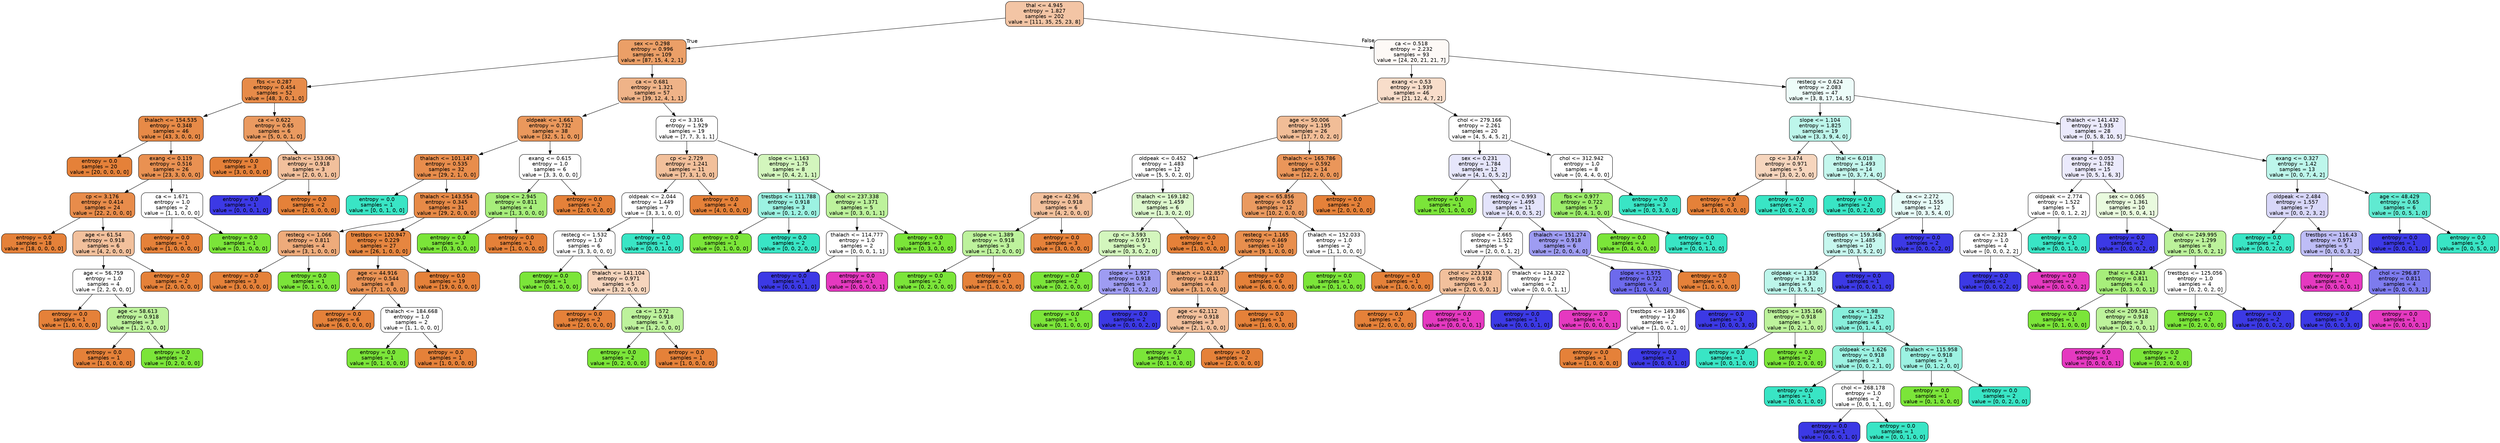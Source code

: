 digraph Tree {
node [shape=box, style="filled, rounded", color="black", fontname=helvetica] ;
edge [fontname=helvetica] ;
0 [label="thal <= 4.945\nentropy = 1.827\nsamples = 202\nvalue = [111, 35, 25, 23, 8]", fillcolor="#e5813974"] ;
1 [label="sex <= 0.298\nentropy = 0.996\nsamples = 109\nvalue = [87, 15, 4, 2, 1]", fillcolor="#e58139c3"] ;
0 -> 1 [labeldistance=2.5, labelangle=45, headlabel="True"] ;
2 [label="fbs <= 0.287\nentropy = 0.454\nsamples = 52\nvalue = [48, 3, 0, 1, 0]", fillcolor="#e58139ea"] ;
1 -> 2 ;
3 [label="thalach <= 154.535\nentropy = 0.348\nsamples = 46\nvalue = [43, 3, 0, 0, 0]", fillcolor="#e58139ed"] ;
2 -> 3 ;
4 [label="entropy = 0.0\nsamples = 20\nvalue = [20, 0, 0, 0, 0]", fillcolor="#e58139ff"] ;
3 -> 4 ;
5 [label="exang <= 0.119\nentropy = 0.516\nsamples = 26\nvalue = [23, 3, 0, 0, 0]", fillcolor="#e58139de"] ;
3 -> 5 ;
6 [label="cp <= 3.176\nentropy = 0.414\nsamples = 24\nvalue = [22, 2, 0, 0, 0]", fillcolor="#e58139e8"] ;
5 -> 6 ;
7 [label="entropy = 0.0\nsamples = 18\nvalue = [18, 0, 0, 0, 0]", fillcolor="#e58139ff"] ;
6 -> 7 ;
8 [label="age <= 61.54\nentropy = 0.918\nsamples = 6\nvalue = [4, 2, 0, 0, 0]", fillcolor="#e581397f"] ;
6 -> 8 ;
9 [label="age <= 56.759\nentropy = 1.0\nsamples = 4\nvalue = [2, 2, 0, 0, 0]", fillcolor="#e5813900"] ;
8 -> 9 ;
10 [label="entropy = 0.0\nsamples = 1\nvalue = [1, 0, 0, 0, 0]", fillcolor="#e58139ff"] ;
9 -> 10 ;
11 [label="age <= 58.613\nentropy = 0.918\nsamples = 3\nvalue = [1, 2, 0, 0, 0]", fillcolor="#7be5397f"] ;
9 -> 11 ;
12 [label="entropy = 0.0\nsamples = 1\nvalue = [1, 0, 0, 0, 0]", fillcolor="#e58139ff"] ;
11 -> 12 ;
13 [label="entropy = 0.0\nsamples = 2\nvalue = [0, 2, 0, 0, 0]", fillcolor="#7be539ff"] ;
11 -> 13 ;
14 [label="entropy = 0.0\nsamples = 2\nvalue = [2, 0, 0, 0, 0]", fillcolor="#e58139ff"] ;
8 -> 14 ;
15 [label="ca <= 1.671\nentropy = 1.0\nsamples = 2\nvalue = [1, 1, 0, 0, 0]", fillcolor="#e5813900"] ;
5 -> 15 ;
16 [label="entropy = 0.0\nsamples = 1\nvalue = [1, 0, 0, 0, 0]", fillcolor="#e58139ff"] ;
15 -> 16 ;
17 [label="entropy = 0.0\nsamples = 1\nvalue = [0, 1, 0, 0, 0]", fillcolor="#7be539ff"] ;
15 -> 17 ;
18 [label="ca <= 0.622\nentropy = 0.65\nsamples = 6\nvalue = [5, 0, 0, 1, 0]", fillcolor="#e58139cc"] ;
2 -> 18 ;
19 [label="entropy = 0.0\nsamples = 3\nvalue = [3, 0, 0, 0, 0]", fillcolor="#e58139ff"] ;
18 -> 19 ;
20 [label="thalach <= 153.063\nentropy = 0.918\nsamples = 3\nvalue = [2, 0, 0, 1, 0]", fillcolor="#e581397f"] ;
18 -> 20 ;
21 [label="entropy = 0.0\nsamples = 1\nvalue = [0, 0, 0, 1, 0]", fillcolor="#3c39e5ff"] ;
20 -> 21 ;
22 [label="entropy = 0.0\nsamples = 2\nvalue = [2, 0, 0, 0, 0]", fillcolor="#e58139ff"] ;
20 -> 22 ;
23 [label="ca <= 0.681\nentropy = 1.321\nsamples = 57\nvalue = [39, 12, 4, 1, 1]", fillcolor="#e5813999"] ;
1 -> 23 ;
24 [label="oldpeak <= 1.661\nentropy = 0.732\nsamples = 38\nvalue = [32, 5, 1, 0, 0]", fillcolor="#e58139d1"] ;
23 -> 24 ;
25 [label="thalach <= 101.147\nentropy = 0.535\nsamples = 32\nvalue = [29, 2, 1, 0, 0]", fillcolor="#e58139e6"] ;
24 -> 25 ;
26 [label="entropy = 0.0\nsamples = 1\nvalue = [0, 0, 1, 0, 0]", fillcolor="#39e5c5ff"] ;
25 -> 26 ;
27 [label="thalach <= 143.554\nentropy = 0.345\nsamples = 31\nvalue = [29, 2, 0, 0, 0]", fillcolor="#e58139ed"] ;
25 -> 27 ;
28 [label="restecg <= 1.066\nentropy = 0.811\nsamples = 4\nvalue = [3, 1, 0, 0, 0]", fillcolor="#e58139aa"] ;
27 -> 28 ;
29 [label="entropy = 0.0\nsamples = 3\nvalue = [3, 0, 0, 0, 0]", fillcolor="#e58139ff"] ;
28 -> 29 ;
30 [label="entropy = 0.0\nsamples = 1\nvalue = [0, 1, 0, 0, 0]", fillcolor="#7be539ff"] ;
28 -> 30 ;
31 [label="trestbps <= 120.947\nentropy = 0.229\nsamples = 27\nvalue = [26, 1, 0, 0, 0]", fillcolor="#e58139f5"] ;
27 -> 31 ;
32 [label="age <= 44.916\nentropy = 0.544\nsamples = 8\nvalue = [7, 1, 0, 0, 0]", fillcolor="#e58139db"] ;
31 -> 32 ;
33 [label="entropy = 0.0\nsamples = 6\nvalue = [6, 0, 0, 0, 0]", fillcolor="#e58139ff"] ;
32 -> 33 ;
34 [label="thalach <= 184.668\nentropy = 1.0\nsamples = 2\nvalue = [1, 1, 0, 0, 0]", fillcolor="#e5813900"] ;
32 -> 34 ;
35 [label="entropy = 0.0\nsamples = 1\nvalue = [0, 1, 0, 0, 0]", fillcolor="#7be539ff"] ;
34 -> 35 ;
36 [label="entropy = 0.0\nsamples = 1\nvalue = [1, 0, 0, 0, 0]", fillcolor="#e58139ff"] ;
34 -> 36 ;
37 [label="entropy = 0.0\nsamples = 19\nvalue = [19, 0, 0, 0, 0]", fillcolor="#e58139ff"] ;
31 -> 37 ;
38 [label="exang <= 0.615\nentropy = 1.0\nsamples = 6\nvalue = [3, 3, 0, 0, 0]", fillcolor="#e5813900"] ;
24 -> 38 ;
39 [label="slope <= 2.945\nentropy = 0.811\nsamples = 4\nvalue = [1, 3, 0, 0, 0]", fillcolor="#7be539aa"] ;
38 -> 39 ;
40 [label="entropy = 0.0\nsamples = 3\nvalue = [0, 3, 0, 0, 0]", fillcolor="#7be539ff"] ;
39 -> 40 ;
41 [label="entropy = 0.0\nsamples = 1\nvalue = [1, 0, 0, 0, 0]", fillcolor="#e58139ff"] ;
39 -> 41 ;
42 [label="entropy = 0.0\nsamples = 2\nvalue = [2, 0, 0, 0, 0]", fillcolor="#e58139ff"] ;
38 -> 42 ;
43 [label="cp <= 3.316\nentropy = 1.929\nsamples = 19\nvalue = [7, 7, 3, 1, 1]", fillcolor="#e5813900"] ;
23 -> 43 ;
44 [label="cp <= 2.729\nentropy = 1.241\nsamples = 11\nvalue = [7, 3, 1, 0, 0]", fillcolor="#e5813980"] ;
43 -> 44 ;
45 [label="oldpeak <= 2.044\nentropy = 1.449\nsamples = 7\nvalue = [3, 3, 1, 0, 0]", fillcolor="#e5813900"] ;
44 -> 45 ;
46 [label="restecg <= 1.532\nentropy = 1.0\nsamples = 6\nvalue = [3, 3, 0, 0, 0]", fillcolor="#e5813900"] ;
45 -> 46 ;
47 [label="entropy = 0.0\nsamples = 1\nvalue = [0, 1, 0, 0, 0]", fillcolor="#7be539ff"] ;
46 -> 47 ;
48 [label="thalach <= 141.104\nentropy = 0.971\nsamples = 5\nvalue = [3, 2, 0, 0, 0]", fillcolor="#e5813955"] ;
46 -> 48 ;
49 [label="entropy = 0.0\nsamples = 2\nvalue = [2, 0, 0, 0, 0]", fillcolor="#e58139ff"] ;
48 -> 49 ;
50 [label="ca <= 1.572\nentropy = 0.918\nsamples = 3\nvalue = [1, 2, 0, 0, 0]", fillcolor="#7be5397f"] ;
48 -> 50 ;
51 [label="entropy = 0.0\nsamples = 2\nvalue = [0, 2, 0, 0, 0]", fillcolor="#7be539ff"] ;
50 -> 51 ;
52 [label="entropy = 0.0\nsamples = 1\nvalue = [1, 0, 0, 0, 0]", fillcolor="#e58139ff"] ;
50 -> 52 ;
53 [label="entropy = 0.0\nsamples = 1\nvalue = [0, 0, 1, 0, 0]", fillcolor="#39e5c5ff"] ;
45 -> 53 ;
54 [label="entropy = 0.0\nsamples = 4\nvalue = [4, 0, 0, 0, 0]", fillcolor="#e58139ff"] ;
44 -> 54 ;
55 [label="slope <= 1.163\nentropy = 1.75\nsamples = 8\nvalue = [0, 4, 2, 1, 1]", fillcolor="#7be53955"] ;
43 -> 55 ;
56 [label="trestbps <= 111.788\nentropy = 0.918\nsamples = 3\nvalue = [0, 1, 2, 0, 0]", fillcolor="#39e5c57f"] ;
55 -> 56 ;
57 [label="entropy = 0.0\nsamples = 1\nvalue = [0, 1, 0, 0, 0]", fillcolor="#7be539ff"] ;
56 -> 57 ;
58 [label="entropy = 0.0\nsamples = 2\nvalue = [0, 0, 2, 0, 0]", fillcolor="#39e5c5ff"] ;
56 -> 58 ;
59 [label="chol <= 237.338\nentropy = 1.371\nsamples = 5\nvalue = [0, 3, 0, 1, 1]", fillcolor="#7be5397f"] ;
55 -> 59 ;
60 [label="thalach <= 114.777\nentropy = 1.0\nsamples = 2\nvalue = [0, 0, 0, 1, 1]", fillcolor="#3c39e500"] ;
59 -> 60 ;
61 [label="entropy = 0.0\nsamples = 1\nvalue = [0, 0, 0, 1, 0]", fillcolor="#3c39e5ff"] ;
60 -> 61 ;
62 [label="entropy = 0.0\nsamples = 1\nvalue = [0, 0, 0, 0, 1]", fillcolor="#e539c0ff"] ;
60 -> 62 ;
63 [label="entropy = 0.0\nsamples = 3\nvalue = [0, 3, 0, 0, 0]", fillcolor="#7be539ff"] ;
59 -> 63 ;
64 [label="ca <= 0.518\nentropy = 2.232\nsamples = 93\nvalue = [24, 20, 21, 21, 7]", fillcolor="#e581390b"] ;
0 -> 64 [labeldistance=2.5, labelangle=-45, headlabel="False"] ;
65 [label="exang <= 0.53\nentropy = 1.939\nsamples = 46\nvalue = [21, 12, 4, 7, 2]", fillcolor="#e5813944"] ;
64 -> 65 ;
66 [label="age <= 50.006\nentropy = 1.195\nsamples = 26\nvalue = [17, 7, 0, 2, 0]", fillcolor="#e5813986"] ;
65 -> 66 ;
67 [label="oldpeak <= 0.452\nentropy = 1.483\nsamples = 12\nvalue = [5, 5, 0, 2, 0]", fillcolor="#e5813900"] ;
66 -> 67 ;
68 [label="age <= 42.96\nentropy = 0.918\nsamples = 6\nvalue = [4, 2, 0, 0, 0]", fillcolor="#e581397f"] ;
67 -> 68 ;
69 [label="slope <= 1.389\nentropy = 0.918\nsamples = 3\nvalue = [1, 2, 0, 0, 0]", fillcolor="#7be5397f"] ;
68 -> 69 ;
70 [label="entropy = 0.0\nsamples = 2\nvalue = [0, 2, 0, 0, 0]", fillcolor="#7be539ff"] ;
69 -> 70 ;
71 [label="entropy = 0.0\nsamples = 1\nvalue = [1, 0, 0, 0, 0]", fillcolor="#e58139ff"] ;
69 -> 71 ;
72 [label="entropy = 0.0\nsamples = 3\nvalue = [3, 0, 0, 0, 0]", fillcolor="#e58139ff"] ;
68 -> 72 ;
73 [label="thalach <= 169.182\nentropy = 1.459\nsamples = 6\nvalue = [1, 3, 0, 2, 0]", fillcolor="#7be53940"] ;
67 -> 73 ;
74 [label="cp <= 3.593\nentropy = 0.971\nsamples = 5\nvalue = [0, 3, 0, 2, 0]", fillcolor="#7be53955"] ;
73 -> 74 ;
75 [label="entropy = 0.0\nsamples = 2\nvalue = [0, 2, 0, 0, 0]", fillcolor="#7be539ff"] ;
74 -> 75 ;
76 [label="slope <= 1.927\nentropy = 0.918\nsamples = 3\nvalue = [0, 1, 0, 2, 0]", fillcolor="#3c39e57f"] ;
74 -> 76 ;
77 [label="entropy = 0.0\nsamples = 1\nvalue = [0, 1, 0, 0, 0]", fillcolor="#7be539ff"] ;
76 -> 77 ;
78 [label="entropy = 0.0\nsamples = 2\nvalue = [0, 0, 0, 2, 0]", fillcolor="#3c39e5ff"] ;
76 -> 78 ;
79 [label="entropy = 0.0\nsamples = 1\nvalue = [1, 0, 0, 0, 0]", fillcolor="#e58139ff"] ;
73 -> 79 ;
80 [label="thalach <= 165.786\nentropy = 0.592\nsamples = 14\nvalue = [12, 2, 0, 0, 0]", fillcolor="#e58139d4"] ;
66 -> 80 ;
81 [label="age <= 65.856\nentropy = 0.65\nsamples = 12\nvalue = [10, 2, 0, 0, 0]", fillcolor="#e58139cc"] ;
80 -> 81 ;
82 [label="restecg <= 1.165\nentropy = 0.469\nsamples = 10\nvalue = [9, 1, 0, 0, 0]", fillcolor="#e58139e3"] ;
81 -> 82 ;
83 [label="thalach <= 142.857\nentropy = 0.811\nsamples = 4\nvalue = [3, 1, 0, 0, 0]", fillcolor="#e58139aa"] ;
82 -> 83 ;
84 [label="age <= 62.112\nentropy = 0.918\nsamples = 3\nvalue = [2, 1, 0, 0, 0]", fillcolor="#e581397f"] ;
83 -> 84 ;
85 [label="entropy = 0.0\nsamples = 1\nvalue = [0, 1, 0, 0, 0]", fillcolor="#7be539ff"] ;
84 -> 85 ;
86 [label="entropy = 0.0\nsamples = 2\nvalue = [2, 0, 0, 0, 0]", fillcolor="#e58139ff"] ;
84 -> 86 ;
87 [label="entropy = 0.0\nsamples = 1\nvalue = [1, 0, 0, 0, 0]", fillcolor="#e58139ff"] ;
83 -> 87 ;
88 [label="entropy = 0.0\nsamples = 6\nvalue = [6, 0, 0, 0, 0]", fillcolor="#e58139ff"] ;
82 -> 88 ;
89 [label="thalach <= 152.033\nentropy = 1.0\nsamples = 2\nvalue = [1, 1, 0, 0, 0]", fillcolor="#e5813900"] ;
81 -> 89 ;
90 [label="entropy = 0.0\nsamples = 1\nvalue = [0, 1, 0, 0, 0]", fillcolor="#7be539ff"] ;
89 -> 90 ;
91 [label="entropy = 0.0\nsamples = 1\nvalue = [1, 0, 0, 0, 0]", fillcolor="#e58139ff"] ;
89 -> 91 ;
92 [label="entropy = 0.0\nsamples = 2\nvalue = [2, 0, 0, 0, 0]", fillcolor="#e58139ff"] ;
80 -> 92 ;
93 [label="chol <= 279.166\nentropy = 2.261\nsamples = 20\nvalue = [4, 5, 4, 5, 2]", fillcolor="#7be53900"] ;
65 -> 93 ;
94 [label="sex <= 0.231\nentropy = 1.784\nsamples = 12\nvalue = [4, 1, 0, 5, 2]", fillcolor="#3c39e520"] ;
93 -> 94 ;
95 [label="entropy = 0.0\nsamples = 1\nvalue = [0, 1, 0, 0, 0]", fillcolor="#7be539ff"] ;
94 -> 95 ;
96 [label="restecg <= 0.993\nentropy = 1.495\nsamples = 11\nvalue = [4, 0, 0, 5, 2]", fillcolor="#3c39e524"] ;
94 -> 96 ;
97 [label="slope <= 2.665\nentropy = 1.522\nsamples = 5\nvalue = [2, 0, 0, 1, 2]", fillcolor="#e5813900"] ;
96 -> 97 ;
98 [label="chol <= 223.192\nentropy = 0.918\nsamples = 3\nvalue = [2, 0, 0, 0, 1]", fillcolor="#e581397f"] ;
97 -> 98 ;
99 [label="entropy = 0.0\nsamples = 2\nvalue = [2, 0, 0, 0, 0]", fillcolor="#e58139ff"] ;
98 -> 99 ;
100 [label="entropy = 0.0\nsamples = 1\nvalue = [0, 0, 0, 0, 1]", fillcolor="#e539c0ff"] ;
98 -> 100 ;
101 [label="thalach <= 124.322\nentropy = 1.0\nsamples = 2\nvalue = [0, 0, 0, 1, 1]", fillcolor="#3c39e500"] ;
97 -> 101 ;
102 [label="entropy = 0.0\nsamples = 1\nvalue = [0, 0, 0, 1, 0]", fillcolor="#3c39e5ff"] ;
101 -> 102 ;
103 [label="entropy = 0.0\nsamples = 1\nvalue = [0, 0, 0, 0, 1]", fillcolor="#e539c0ff"] ;
101 -> 103 ;
104 [label="thalach <= 151.274\nentropy = 0.918\nsamples = 6\nvalue = [2, 0, 0, 4, 0]", fillcolor="#3c39e57f"] ;
96 -> 104 ;
105 [label="slope <= 1.575\nentropy = 0.722\nsamples = 5\nvalue = [1, 0, 0, 4, 0]", fillcolor="#3c39e5bf"] ;
104 -> 105 ;
106 [label="trestbps <= 149.386\nentropy = 1.0\nsamples = 2\nvalue = [1, 0, 0, 1, 0]", fillcolor="#e5813900"] ;
105 -> 106 ;
107 [label="entropy = 0.0\nsamples = 1\nvalue = [1, 0, 0, 0, 0]", fillcolor="#e58139ff"] ;
106 -> 107 ;
108 [label="entropy = 0.0\nsamples = 1\nvalue = [0, 0, 0, 1, 0]", fillcolor="#3c39e5ff"] ;
106 -> 108 ;
109 [label="entropy = 0.0\nsamples = 3\nvalue = [0, 0, 0, 3, 0]", fillcolor="#3c39e5ff"] ;
105 -> 109 ;
110 [label="entropy = 0.0\nsamples = 1\nvalue = [1, 0, 0, 0, 0]", fillcolor="#e58139ff"] ;
104 -> 110 ;
111 [label="chol <= 312.942\nentropy = 1.0\nsamples = 8\nvalue = [0, 4, 4, 0, 0]", fillcolor="#7be53900"] ;
93 -> 111 ;
112 [label="fbs <= 0.977\nentropy = 0.722\nsamples = 5\nvalue = [0, 4, 1, 0, 0]", fillcolor="#7be539bf"] ;
111 -> 112 ;
113 [label="entropy = 0.0\nsamples = 4\nvalue = [0, 4, 0, 0, 0]", fillcolor="#7be539ff"] ;
112 -> 113 ;
114 [label="entropy = 0.0\nsamples = 1\nvalue = [0, 0, 1, 0, 0]", fillcolor="#39e5c5ff"] ;
112 -> 114 ;
115 [label="entropy = 0.0\nsamples = 3\nvalue = [0, 0, 3, 0, 0]", fillcolor="#39e5c5ff"] ;
111 -> 115 ;
116 [label="restecg <= 0.624\nentropy = 2.083\nsamples = 47\nvalue = [3, 8, 17, 14, 5]", fillcolor="#39e5c517"] ;
64 -> 116 ;
117 [label="slope <= 1.104\nentropy = 1.825\nsamples = 19\nvalue = [3, 3, 9, 4, 0]", fillcolor="#39e5c555"] ;
116 -> 117 ;
118 [label="cp <= 3.474\nentropy = 0.971\nsamples = 5\nvalue = [3, 0, 2, 0, 0]", fillcolor="#e5813955"] ;
117 -> 118 ;
119 [label="entropy = 0.0\nsamples = 3\nvalue = [3, 0, 0, 0, 0]", fillcolor="#e58139ff"] ;
118 -> 119 ;
120 [label="entropy = 0.0\nsamples = 2\nvalue = [0, 0, 2, 0, 0]", fillcolor="#39e5c5ff"] ;
118 -> 120 ;
121 [label="thal <= 6.018\nentropy = 1.493\nsamples = 14\nvalue = [0, 3, 7, 4, 0]", fillcolor="#39e5c54c"] ;
117 -> 121 ;
122 [label="entropy = 0.0\nsamples = 2\nvalue = [0, 0, 2, 0, 0]", fillcolor="#39e5c5ff"] ;
121 -> 122 ;
123 [label="ca <= 2.272\nentropy = 1.555\nsamples = 12\nvalue = [0, 3, 5, 4, 0]", fillcolor="#39e5c520"] ;
121 -> 123 ;
124 [label="trestbps <= 159.368\nentropy = 1.485\nsamples = 10\nvalue = [0, 3, 5, 2, 0]", fillcolor="#39e5c549"] ;
123 -> 124 ;
125 [label="oldpeak <= 1.336\nentropy = 1.352\nsamples = 9\nvalue = [0, 3, 5, 1, 0]", fillcolor="#39e5c555"] ;
124 -> 125 ;
126 [label="trestbps <= 135.166\nentropy = 0.918\nsamples = 3\nvalue = [0, 2, 1, 0, 0]", fillcolor="#7be5397f"] ;
125 -> 126 ;
127 [label="entropy = 0.0\nsamples = 1\nvalue = [0, 0, 1, 0, 0]", fillcolor="#39e5c5ff"] ;
126 -> 127 ;
128 [label="entropy = 0.0\nsamples = 2\nvalue = [0, 2, 0, 0, 0]", fillcolor="#7be539ff"] ;
126 -> 128 ;
129 [label="ca <= 1.98\nentropy = 1.252\nsamples = 6\nvalue = [0, 1, 4, 1, 0]", fillcolor="#39e5c599"] ;
125 -> 129 ;
130 [label="oldpeak <= 1.626\nentropy = 0.918\nsamples = 3\nvalue = [0, 0, 2, 1, 0]", fillcolor="#39e5c57f"] ;
129 -> 130 ;
131 [label="entropy = 0.0\nsamples = 1\nvalue = [0, 0, 1, 0, 0]", fillcolor="#39e5c5ff"] ;
130 -> 131 ;
132 [label="chol <= 268.178\nentropy = 1.0\nsamples = 2\nvalue = [0, 0, 1, 1, 0]", fillcolor="#39e5c500"] ;
130 -> 132 ;
133 [label="entropy = 0.0\nsamples = 1\nvalue = [0, 0, 0, 1, 0]", fillcolor="#3c39e5ff"] ;
132 -> 133 ;
134 [label="entropy = 0.0\nsamples = 1\nvalue = [0, 0, 1, 0, 0]", fillcolor="#39e5c5ff"] ;
132 -> 134 ;
135 [label="thalach <= 115.958\nentropy = 0.918\nsamples = 3\nvalue = [0, 1, 2, 0, 0]", fillcolor="#39e5c57f"] ;
129 -> 135 ;
136 [label="entropy = 0.0\nsamples = 1\nvalue = [0, 1, 0, 0, 0]", fillcolor="#7be539ff"] ;
135 -> 136 ;
137 [label="entropy = 0.0\nsamples = 2\nvalue = [0, 0, 2, 0, 0]", fillcolor="#39e5c5ff"] ;
135 -> 137 ;
138 [label="entropy = 0.0\nsamples = 1\nvalue = [0, 0, 0, 1, 0]", fillcolor="#3c39e5ff"] ;
124 -> 138 ;
139 [label="entropy = 0.0\nsamples = 2\nvalue = [0, 0, 0, 2, 0]", fillcolor="#3c39e5ff"] ;
123 -> 139 ;
140 [label="thalach <= 141.432\nentropy = 1.935\nsamples = 28\nvalue = [0, 5, 8, 10, 5]", fillcolor="#3c39e51a"] ;
116 -> 140 ;
141 [label="exang <= 0.053\nentropy = 1.782\nsamples = 15\nvalue = [0, 5, 1, 6, 3]", fillcolor="#3c39e51a"] ;
140 -> 141 ;
142 [label="oldpeak <= 2.774\nentropy = 1.522\nsamples = 5\nvalue = [0, 0, 1, 2, 2]", fillcolor="#3c39e500"] ;
141 -> 142 ;
143 [label="ca <= 2.323\nentropy = 1.0\nsamples = 4\nvalue = [0, 0, 0, 2, 2]", fillcolor="#3c39e500"] ;
142 -> 143 ;
144 [label="entropy = 0.0\nsamples = 2\nvalue = [0, 0, 0, 2, 0]", fillcolor="#3c39e5ff"] ;
143 -> 144 ;
145 [label="entropy = 0.0\nsamples = 2\nvalue = [0, 0, 0, 0, 2]", fillcolor="#e539c0ff"] ;
143 -> 145 ;
146 [label="entropy = 0.0\nsamples = 1\nvalue = [0, 0, 1, 0, 0]", fillcolor="#39e5c5ff"] ;
142 -> 146 ;
147 [label="sex <= 0.065\nentropy = 1.361\nsamples = 10\nvalue = [0, 5, 0, 4, 1]", fillcolor="#7be5392a"] ;
141 -> 147 ;
148 [label="entropy = 0.0\nsamples = 2\nvalue = [0, 0, 0, 2, 0]", fillcolor="#3c39e5ff"] ;
147 -> 148 ;
149 [label="chol <= 249.995\nentropy = 1.299\nsamples = 8\nvalue = [0, 5, 0, 2, 1]", fillcolor="#7be53980"] ;
147 -> 149 ;
150 [label="thal <= 6.243\nentropy = 0.811\nsamples = 4\nvalue = [0, 3, 0, 0, 1]", fillcolor="#7be539aa"] ;
149 -> 150 ;
151 [label="entropy = 0.0\nsamples = 1\nvalue = [0, 1, 0, 0, 0]", fillcolor="#7be539ff"] ;
150 -> 151 ;
152 [label="chol <= 209.541\nentropy = 0.918\nsamples = 3\nvalue = [0, 2, 0, 0, 1]", fillcolor="#7be5397f"] ;
150 -> 152 ;
153 [label="entropy = 0.0\nsamples = 1\nvalue = [0, 0, 0, 0, 1]", fillcolor="#e539c0ff"] ;
152 -> 153 ;
154 [label="entropy = 0.0\nsamples = 2\nvalue = [0, 2, 0, 0, 0]", fillcolor="#7be539ff"] ;
152 -> 154 ;
155 [label="trestbps <= 125.056\nentropy = 1.0\nsamples = 4\nvalue = [0, 2, 0, 2, 0]", fillcolor="#7be53900"] ;
149 -> 155 ;
156 [label="entropy = 0.0\nsamples = 2\nvalue = [0, 2, 0, 0, 0]", fillcolor="#7be539ff"] ;
155 -> 156 ;
157 [label="entropy = 0.0\nsamples = 2\nvalue = [0, 0, 0, 2, 0]", fillcolor="#3c39e5ff"] ;
155 -> 157 ;
158 [label="exang <= 0.327\nentropy = 1.42\nsamples = 13\nvalue = [0, 0, 7, 4, 2]", fillcolor="#39e5c555"] ;
140 -> 158 ;
159 [label="oldpeak <= 2.484\nentropy = 1.557\nsamples = 7\nvalue = [0, 0, 2, 3, 2]", fillcolor="#3c39e533"] ;
158 -> 159 ;
160 [label="entropy = 0.0\nsamples = 2\nvalue = [0, 0, 2, 0, 0]", fillcolor="#39e5c5ff"] ;
159 -> 160 ;
161 [label="trestbps <= 116.43\nentropy = 0.971\nsamples = 5\nvalue = [0, 0, 0, 3, 2]", fillcolor="#3c39e555"] ;
159 -> 161 ;
162 [label="entropy = 0.0\nsamples = 1\nvalue = [0, 0, 0, 0, 1]", fillcolor="#e539c0ff"] ;
161 -> 162 ;
163 [label="chol <= 296.87\nentropy = 0.811\nsamples = 4\nvalue = [0, 0, 0, 3, 1]", fillcolor="#3c39e5aa"] ;
161 -> 163 ;
164 [label="entropy = 0.0\nsamples = 3\nvalue = [0, 0, 0, 3, 0]", fillcolor="#3c39e5ff"] ;
163 -> 164 ;
165 [label="entropy = 0.0\nsamples = 1\nvalue = [0, 0, 0, 0, 1]", fillcolor="#e539c0ff"] ;
163 -> 165 ;
166 [label="age <= 48.429\nentropy = 0.65\nsamples = 6\nvalue = [0, 0, 5, 1, 0]", fillcolor="#39e5c5cc"] ;
158 -> 166 ;
167 [label="entropy = 0.0\nsamples = 1\nvalue = [0, 0, 0, 1, 0]", fillcolor="#3c39e5ff"] ;
166 -> 167 ;
168 [label="entropy = 0.0\nsamples = 5\nvalue = [0, 0, 5, 0, 0]", fillcolor="#39e5c5ff"] ;
166 -> 168 ;
}